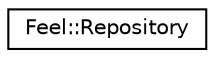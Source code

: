 digraph "Graphical Class Hierarchy"
{
 // LATEX_PDF_SIZE
  edge [fontname="Helvetica",fontsize="10",labelfontname="Helvetica",labelfontsize="10"];
  node [fontname="Helvetica",fontsize="10",shape=record];
  rankdir="LR";
  Node0 [label="Feel::Repository",height=0.2,width=0.4,color="black", fillcolor="white", style="filled",URL="$classFeel_1_1Repository.html",tooltip="@ structure to handle repository of results"];
}
